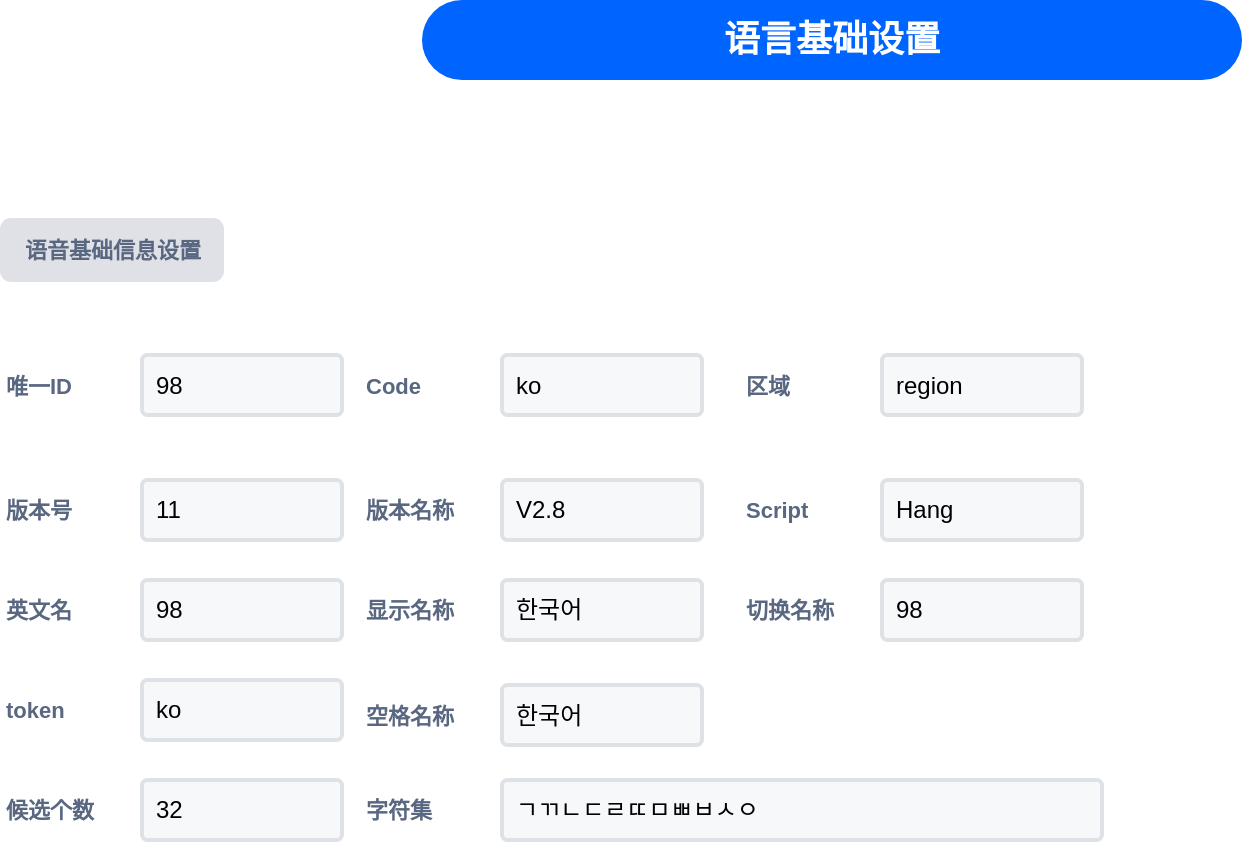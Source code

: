<mxfile version="12.3.5" type="github" pages="1">
  <diagram id="9MN-6Ym-kLOUf6tvWToS" name="第 1 页">
    <mxGraphModel dx="1038" dy="572" grid="1" gridSize="10" guides="1" tooltips="1" connect="1" arrows="1" fold="1" page="1" pageScale="1" pageWidth="2339" pageHeight="3300" math="0" shadow="0">
      <root>
        <mxCell id="0"/>
        <mxCell id="1" parent="0"/>
        <mxCell id="dzB3Clg9ve9drLu7Sz4O-17" value="唯一ID" style="fillColor=none;strokeColor=none;html=1;fontSize=11;fontStyle=0;align=left;fontColor=#596780;fontStyle=1;fontSize=11" parent="1" vertex="1">
          <mxGeometry x="50" y="202.5" width="60" height="20" as="geometry"/>
        </mxCell>
        <mxCell id="dzB3Clg9ve9drLu7Sz4O-18" value="98" style="rounded=1;arcSize=9;fillColor=#F7F8F9;align=left;spacingLeft=5;strokeColor=#DEE1E6;html=1;strokeWidth=2;fontSize=12" parent="1" vertex="1">
          <mxGeometry x="120" y="197.5" width="100" height="30" as="geometry"/>
        </mxCell>
        <mxCell id="dzB3Clg9ve9drLu7Sz4O-19" value="Code" style="fillColor=none;strokeColor=none;html=1;fontSize=11;fontStyle=0;align=left;fontColor=#596780;fontStyle=1;fontSize=11" parent="1" vertex="1">
          <mxGeometry x="230" y="202.5" width="60" height="20" as="geometry"/>
        </mxCell>
        <mxCell id="dzB3Clg9ve9drLu7Sz4O-20" value="ko" style="rounded=1;arcSize=9;fillColor=#F7F8F9;align=left;spacingLeft=5;strokeColor=#DEE1E6;html=1;strokeWidth=2;fontSize=12" parent="1" vertex="1">
          <mxGeometry x="300" y="197.5" width="100" height="30" as="geometry"/>
        </mxCell>
        <mxCell id="dzB3Clg9ve9drLu7Sz4O-21" value="区域" style="fillColor=none;strokeColor=none;html=1;fontSize=11;fontStyle=0;align=left;fontColor=#596780;fontStyle=1;fontSize=11" parent="1" vertex="1">
          <mxGeometry x="420" y="202.5" width="60" height="20" as="geometry"/>
        </mxCell>
        <mxCell id="dzB3Clg9ve9drLu7Sz4O-22" value="region" style="rounded=1;arcSize=9;fillColor=#F7F8F9;align=left;spacingLeft=5;strokeColor=#DEE1E6;html=1;strokeWidth=2;fontSize=12" parent="1" vertex="1">
          <mxGeometry x="490" y="197.5" width="100" height="30" as="geometry"/>
        </mxCell>
        <mxCell id="dzB3Clg9ve9drLu7Sz4O-23" value="版本号" style="fillColor=none;strokeColor=none;html=1;fontSize=11;fontStyle=0;align=left;fontColor=#596780;fontStyle=1;fontSize=11" parent="1" vertex="1">
          <mxGeometry x="50" y="265" width="60" height="20" as="geometry"/>
        </mxCell>
        <mxCell id="dzB3Clg9ve9drLu7Sz4O-24" value="11" style="rounded=1;arcSize=9;fillColor=#F7F8F9;align=left;spacingLeft=5;strokeColor=#DEE1E6;html=1;strokeWidth=2;fontSize=12" parent="1" vertex="1">
          <mxGeometry x="120" y="260" width="100" height="30" as="geometry"/>
        </mxCell>
        <mxCell id="dzB3Clg9ve9drLu7Sz4O-25" value="版本名称" style="fillColor=none;strokeColor=none;html=1;fontSize=11;fontStyle=0;align=left;fontColor=#596780;fontStyle=1;fontSize=11" parent="1" vertex="1">
          <mxGeometry x="230" y="265" width="60" height="20" as="geometry"/>
        </mxCell>
        <mxCell id="dzB3Clg9ve9drLu7Sz4O-26" value="V2.8" style="rounded=1;arcSize=9;fillColor=#F7F8F9;align=left;spacingLeft=5;strokeColor=#DEE1E6;html=1;strokeWidth=2;fontSize=12" parent="1" vertex="1">
          <mxGeometry x="300" y="260" width="100" height="30" as="geometry"/>
        </mxCell>
        <mxCell id="dzB3Clg9ve9drLu7Sz4O-27" value="Script" style="fillColor=none;strokeColor=none;html=1;fontSize=11;fontStyle=0;align=left;fontColor=#596780;fontStyle=1;fontSize=11" parent="1" vertex="1">
          <mxGeometry x="420" y="265" width="60" height="20" as="geometry"/>
        </mxCell>
        <mxCell id="dzB3Clg9ve9drLu7Sz4O-28" value="Hang" style="rounded=1;arcSize=9;fillColor=#F7F8F9;align=left;spacingLeft=5;strokeColor=#DEE1E6;html=1;strokeWidth=2;fontSize=12" parent="1" vertex="1">
          <mxGeometry x="490" y="260" width="100" height="30" as="geometry"/>
        </mxCell>
        <mxCell id="dzB3Clg9ve9drLu7Sz4O-29" value="英文名" style="fillColor=none;strokeColor=none;html=1;fontSize=11;fontStyle=0;align=left;fontColor=#596780;fontStyle=1;fontSize=11" parent="1" vertex="1">
          <mxGeometry x="50" y="315" width="60" height="20" as="geometry"/>
        </mxCell>
        <mxCell id="dzB3Clg9ve9drLu7Sz4O-30" value="98" style="rounded=1;arcSize=9;fillColor=#F7F8F9;align=left;spacingLeft=5;strokeColor=#DEE1E6;html=1;strokeWidth=2;fontSize=12" parent="1" vertex="1">
          <mxGeometry x="120" y="310" width="100" height="30" as="geometry"/>
        </mxCell>
        <mxCell id="dzB3Clg9ve9drLu7Sz4O-31" value="显示名称" style="fillColor=none;strokeColor=none;html=1;fontSize=11;fontStyle=0;align=left;fontColor=#596780;fontStyle=1;fontSize=11" parent="1" vertex="1">
          <mxGeometry x="230" y="315" width="60" height="20" as="geometry"/>
        </mxCell>
        <mxCell id="dzB3Clg9ve9drLu7Sz4O-32" value="한국어" style="rounded=1;arcSize=9;fillColor=#F7F8F9;align=left;spacingLeft=5;strokeColor=#DEE1E6;html=1;strokeWidth=2;fontSize=12" parent="1" vertex="1">
          <mxGeometry x="300" y="310" width="100" height="30" as="geometry"/>
        </mxCell>
        <mxCell id="dzB3Clg9ve9drLu7Sz4O-33" value="切换名称" style="fillColor=none;strokeColor=none;html=1;fontSize=11;fontStyle=0;align=left;fontColor=#596780;fontStyle=1;fontSize=11" parent="1" vertex="1">
          <mxGeometry x="420" y="315" width="60" height="20" as="geometry"/>
        </mxCell>
        <mxCell id="dzB3Clg9ve9drLu7Sz4O-34" value="98" style="rounded=1;arcSize=9;fillColor=#F7F8F9;align=left;spacingLeft=5;strokeColor=#DEE1E6;html=1;strokeWidth=2;fontSize=12" parent="1" vertex="1">
          <mxGeometry x="490" y="310" width="100" height="30" as="geometry"/>
        </mxCell>
        <mxCell id="dzB3Clg9ve9drLu7Sz4O-35" value="token" style="fillColor=none;strokeColor=none;html=1;fontSize=11;fontStyle=0;align=left;fontColor=#596780;fontStyle=1;fontSize=11" parent="1" vertex="1">
          <mxGeometry x="50" y="365" width="60" height="20" as="geometry"/>
        </mxCell>
        <mxCell id="dzB3Clg9ve9drLu7Sz4O-36" value="ko" style="rounded=1;arcSize=9;fillColor=#F7F8F9;align=left;spacingLeft=5;strokeColor=#DEE1E6;html=1;strokeWidth=2;fontSize=12" parent="1" vertex="1">
          <mxGeometry x="120" y="360" width="100" height="30" as="geometry"/>
        </mxCell>
        <mxCell id="dzB3Clg9ve9drLu7Sz4O-37" value="候选个数" style="fillColor=none;strokeColor=none;html=1;fontSize=11;fontStyle=0;align=left;fontColor=#596780;fontStyle=1;fontSize=11" parent="1" vertex="1">
          <mxGeometry x="50" y="415" width="60" height="20" as="geometry"/>
        </mxCell>
        <mxCell id="dzB3Clg9ve9drLu7Sz4O-38" value="32" style="rounded=1;arcSize=9;fillColor=#F7F8F9;align=left;spacingLeft=5;strokeColor=#DEE1E6;html=1;strokeWidth=2;fontSize=12" parent="1" vertex="1">
          <mxGeometry x="120" y="410" width="100" height="30" as="geometry"/>
        </mxCell>
        <mxCell id="dzB3Clg9ve9drLu7Sz4O-39" value="字符集" style="fillColor=none;strokeColor=none;html=1;fontSize=11;fontStyle=0;align=left;fontColor=#596780;fontStyle=1;fontSize=11" parent="1" vertex="1">
          <mxGeometry x="230" y="415" width="60" height="20" as="geometry"/>
        </mxCell>
        <mxCell id="dzB3Clg9ve9drLu7Sz4O-40" value="ㄱㄲㄴㄷㄹㄸㅁㅃㅂㅅㅇ" style="rounded=1;arcSize=9;fillColor=#F7F8F9;align=left;spacingLeft=5;strokeColor=#DEE1E6;html=1;strokeWidth=2;fontSize=12" parent="1" vertex="1">
          <mxGeometry x="300" y="410" width="300" height="30" as="geometry"/>
        </mxCell>
        <mxCell id="dzB3Clg9ve9drLu7Sz4O-43" value="空格名称" style="fillColor=none;strokeColor=none;html=1;fontSize=11;fontStyle=0;align=left;fontColor=#596780;fontStyle=1;fontSize=11" parent="1" vertex="1">
          <mxGeometry x="230" y="367.5" width="60" height="20" as="geometry"/>
        </mxCell>
        <mxCell id="dzB3Clg9ve9drLu7Sz4O-44" value="한국어" style="rounded=1;arcSize=9;fillColor=#F7F8F9;align=left;spacingLeft=5;strokeColor=#DEE1E6;html=1;strokeWidth=2;fontSize=12" parent="1" vertex="1">
          <mxGeometry x="300" y="362.5" width="100" height="30" as="geometry"/>
        </mxCell>
        <mxCell id="dzB3Clg9ve9drLu7Sz4O-52" value="&lt;span style=&quot;color: rgb(89 , 103 , 128) ; font-size: 11px ; text-align: left&quot;&gt;语音基础信息设置&lt;/span&gt;" style="dashed=0;html=1;rounded=1;fillColor=#DFE1E6;strokeColor=#DFE1E6;fontSize=12;align=center;fontStyle=1;strokeWidth=2;fontColor=#42526E" parent="1" vertex="1">
          <mxGeometry x="50" y="130" width="110" height="30" as="geometry"/>
        </mxCell>
        <mxCell id="W4fFQJ_pMEOItKrzQJDj-1" value="语言基础设置" style="rounded=1;fillColor=#0065FF;strokeColor=none;html=1;fontColor=#ffffff;align=center;verticalAlign=middle;whiteSpace=wrap;fontSize=18;fontStyle=1;arcSize=50" vertex="1" parent="1">
          <mxGeometry x="260" y="20" width="410" height="40" as="geometry"/>
        </mxCell>
      </root>
    </mxGraphModel>
  </diagram>
</mxfile>
